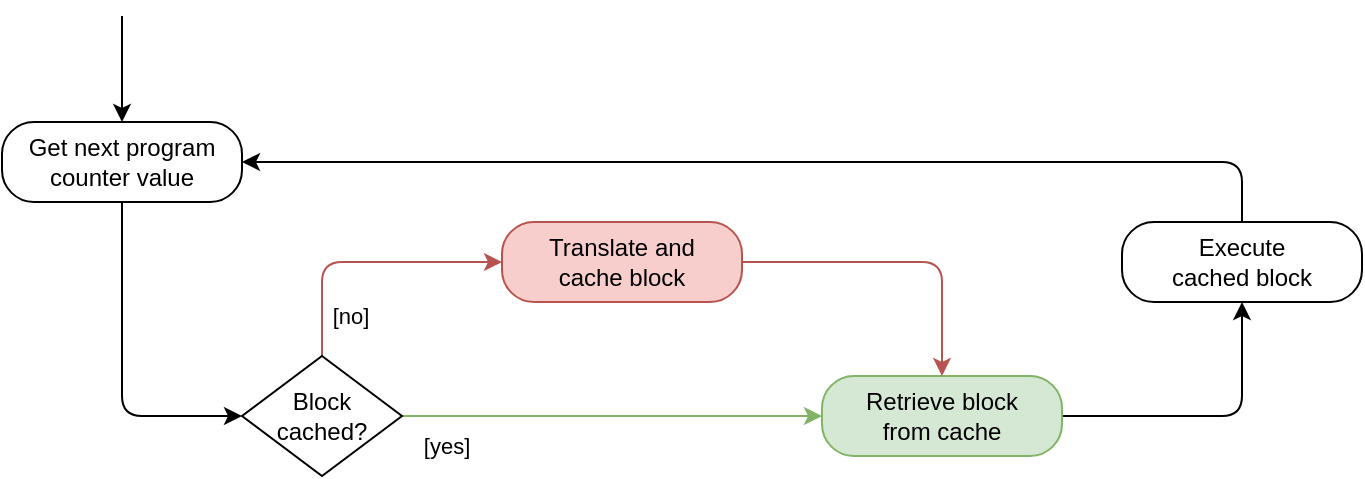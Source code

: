 <mxfile version="13.3.9" type="device"><diagram id="huEyixXiDMwWoAIkbCV8" name="Page-1"><mxGraphModel dx="922" dy="661" grid="1" gridSize="10" guides="1" tooltips="1" connect="1" arrows="1" fold="1" page="1" pageScale="1" pageWidth="827" pageHeight="583" math="0" shadow="0"><root><mxCell id="0"/><mxCell id="1" parent="0"/><mxCell id="CnrzvUtGEDpsZZVYKaaz-16" style="edgeStyle=orthogonalEdgeStyle;rounded=1;orthogonalLoop=1;jettySize=auto;html=1;entryX=0.5;entryY=0;entryDx=0;entryDy=0;" parent="1" target="2p7pw8f1M_MMHONukJSp-17" edge="1"><mxGeometry relative="1" as="geometry"><Array as="points"><mxPoint x="134" y="177"/></Array><mxPoint x="134" y="177" as="sourcePoint"/></mxGeometry></mxCell><mxCell id="CnrzvUtGEDpsZZVYKaaz-10" style="edgeStyle=orthogonalEdgeStyle;rounded=1;orthogonalLoop=1;jettySize=auto;html=1;entryX=0;entryY=0.5;entryDx=0;entryDy=0;" parent="1" source="2p7pw8f1M_MMHONukJSp-17" target="2p7pw8f1M_MMHONukJSp-21" edge="1"><mxGeometry relative="1" as="geometry"><mxPoint x="134" y="330.5" as="targetPoint"/></mxGeometry></mxCell><mxCell id="2p7pw8f1M_MMHONukJSp-17" value="Get next program counter value" style="rounded=1;whiteSpace=wrap;html=1;arcSize=40;" parent="1" vertex="1"><mxGeometry x="74" y="230" width="120" height="40" as="geometry"/></mxCell><mxCell id="CnrzvUtGEDpsZZVYKaaz-8" style="edgeStyle=orthogonalEdgeStyle;rounded=1;orthogonalLoop=1;jettySize=auto;html=1;entryX=0.5;entryY=1;entryDx=0;entryDy=0;" parent="1" source="2p7pw8f1M_MMHONukJSp-19" target="2p7pw8f1M_MMHONukJSp-28" edge="1"><mxGeometry relative="1" as="geometry"/></mxCell><mxCell id="2p7pw8f1M_MMHONukJSp-19" value="Retrieve block&lt;br&gt;from cache" style="rounded=1;whiteSpace=wrap;html=1;arcSize=40;fillColor=#d5e8d4;strokeColor=#82b366;" parent="1" vertex="1"><mxGeometry x="484" y="357" width="120" height="40" as="geometry"/></mxCell><mxCell id="CnrzvUtGEDpsZZVYKaaz-3" style="edgeStyle=orthogonalEdgeStyle;rounded=1;orthogonalLoop=1;jettySize=auto;html=1;entryX=0;entryY=0.5;entryDx=0;entryDy=0;exitX=0.5;exitY=0;exitDx=0;exitDy=0;fillColor=#f8cecc;strokeColor=#b85450;" parent="1" source="2p7pw8f1M_MMHONukJSp-21" target="2p7pw8f1M_MMHONukJSp-24" edge="1"><mxGeometry relative="1" as="geometry"/></mxCell><mxCell id="CnrzvUtGEDpsZZVYKaaz-4" value="[no]" style="edgeLabel;html=1;align=center;verticalAlign=middle;resizable=0;points=[];" parent="CnrzvUtGEDpsZZVYKaaz-3" vertex="1" connectable="0"><mxGeometry x="-0.704" y="-1" relative="1" as="geometry"><mxPoint x="13" as="offset"/></mxGeometry></mxCell><mxCell id="CnrzvUtGEDpsZZVYKaaz-5" style="edgeStyle=orthogonalEdgeStyle;rounded=1;orthogonalLoop=1;jettySize=auto;html=1;entryX=0;entryY=0.5;entryDx=0;entryDy=0;fillColor=#d5e8d4;strokeColor=#82b366;" parent="1" source="2p7pw8f1M_MMHONukJSp-21" target="2p7pw8f1M_MMHONukJSp-19" edge="1"><mxGeometry relative="1" as="geometry"/></mxCell><mxCell id="CnrzvUtGEDpsZZVYKaaz-6" value="[yes]" style="edgeLabel;html=1;align=center;verticalAlign=middle;resizable=0;points=[];" parent="CnrzvUtGEDpsZZVYKaaz-5" vertex="1" connectable="0"><mxGeometry x="-0.794" relative="1" as="geometry"><mxPoint y="15" as="offset"/></mxGeometry></mxCell><mxCell id="2p7pw8f1M_MMHONukJSp-21" value="Block cached?" style="rhombus;whiteSpace=wrap;html=1;" parent="1" vertex="1"><mxGeometry x="194" y="347" width="80" height="60" as="geometry"/></mxCell><mxCell id="CnrzvUtGEDpsZZVYKaaz-7" style="edgeStyle=orthogonalEdgeStyle;rounded=1;orthogonalLoop=1;jettySize=auto;html=1;entryX=0.5;entryY=0;entryDx=0;entryDy=0;fillColor=#f8cecc;strokeColor=#b85450;" parent="1" source="2p7pw8f1M_MMHONukJSp-24" target="2p7pw8f1M_MMHONukJSp-19" edge="1"><mxGeometry relative="1" as="geometry"/></mxCell><mxCell id="2p7pw8f1M_MMHONukJSp-24" value="Translate and&lt;br&gt;cache block" style="rounded=1;whiteSpace=wrap;html=1;arcSize=40;fillColor=#f8cecc;strokeColor=#b85450;" parent="1" vertex="1"><mxGeometry x="324" y="280" width="120" height="40" as="geometry"/></mxCell><mxCell id="CnrzvUtGEDpsZZVYKaaz-9" style="edgeStyle=orthogonalEdgeStyle;rounded=1;orthogonalLoop=1;jettySize=auto;html=1;entryX=1;entryY=0.5;entryDx=0;entryDy=0;" parent="1" source="2p7pw8f1M_MMHONukJSp-28" target="2p7pw8f1M_MMHONukJSp-17" edge="1"><mxGeometry relative="1" as="geometry"><Array as="points"><mxPoint x="694" y="250"/></Array></mxGeometry></mxCell><mxCell id="2p7pw8f1M_MMHONukJSp-28" value="Execute&lt;br&gt;cached block" style="rounded=1;whiteSpace=wrap;html=1;arcSize=40;" parent="1" vertex="1"><mxGeometry x="634" y="280" width="120" height="40" as="geometry"/></mxCell></root></mxGraphModel></diagram></mxfile>